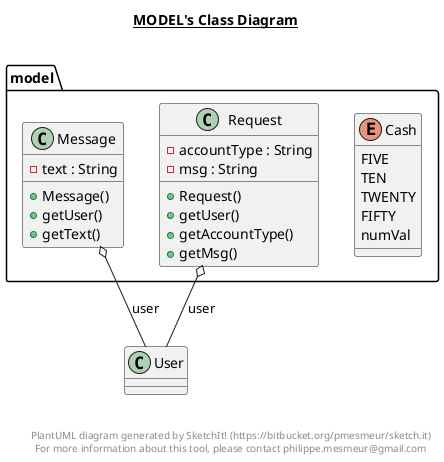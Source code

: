 @startuml

title __MODEL's Class Diagram__\n

  package model {
    enum Cash {
      FIVE
      TEN
      TWENTY
      FIFTY
      numVal
    }
  }
  

  package model {
    class Message {
        - text : String
        + Message()
        + getUser()
        + getText()
    }
  }
  

  package model {
    class Request {
        - accountType : String
        - msg : String
        + Request()
        + getUser()
        + getAccountType()
        + getMsg()
    }
  }
  

  Message o-- User : user
  Request o-- User : user


right footer


PlantUML diagram generated by SketchIt! (https://bitbucket.org/pmesmeur/sketch.it)
For more information about this tool, please contact philippe.mesmeur@gmail.com
endfooter

@enduml
